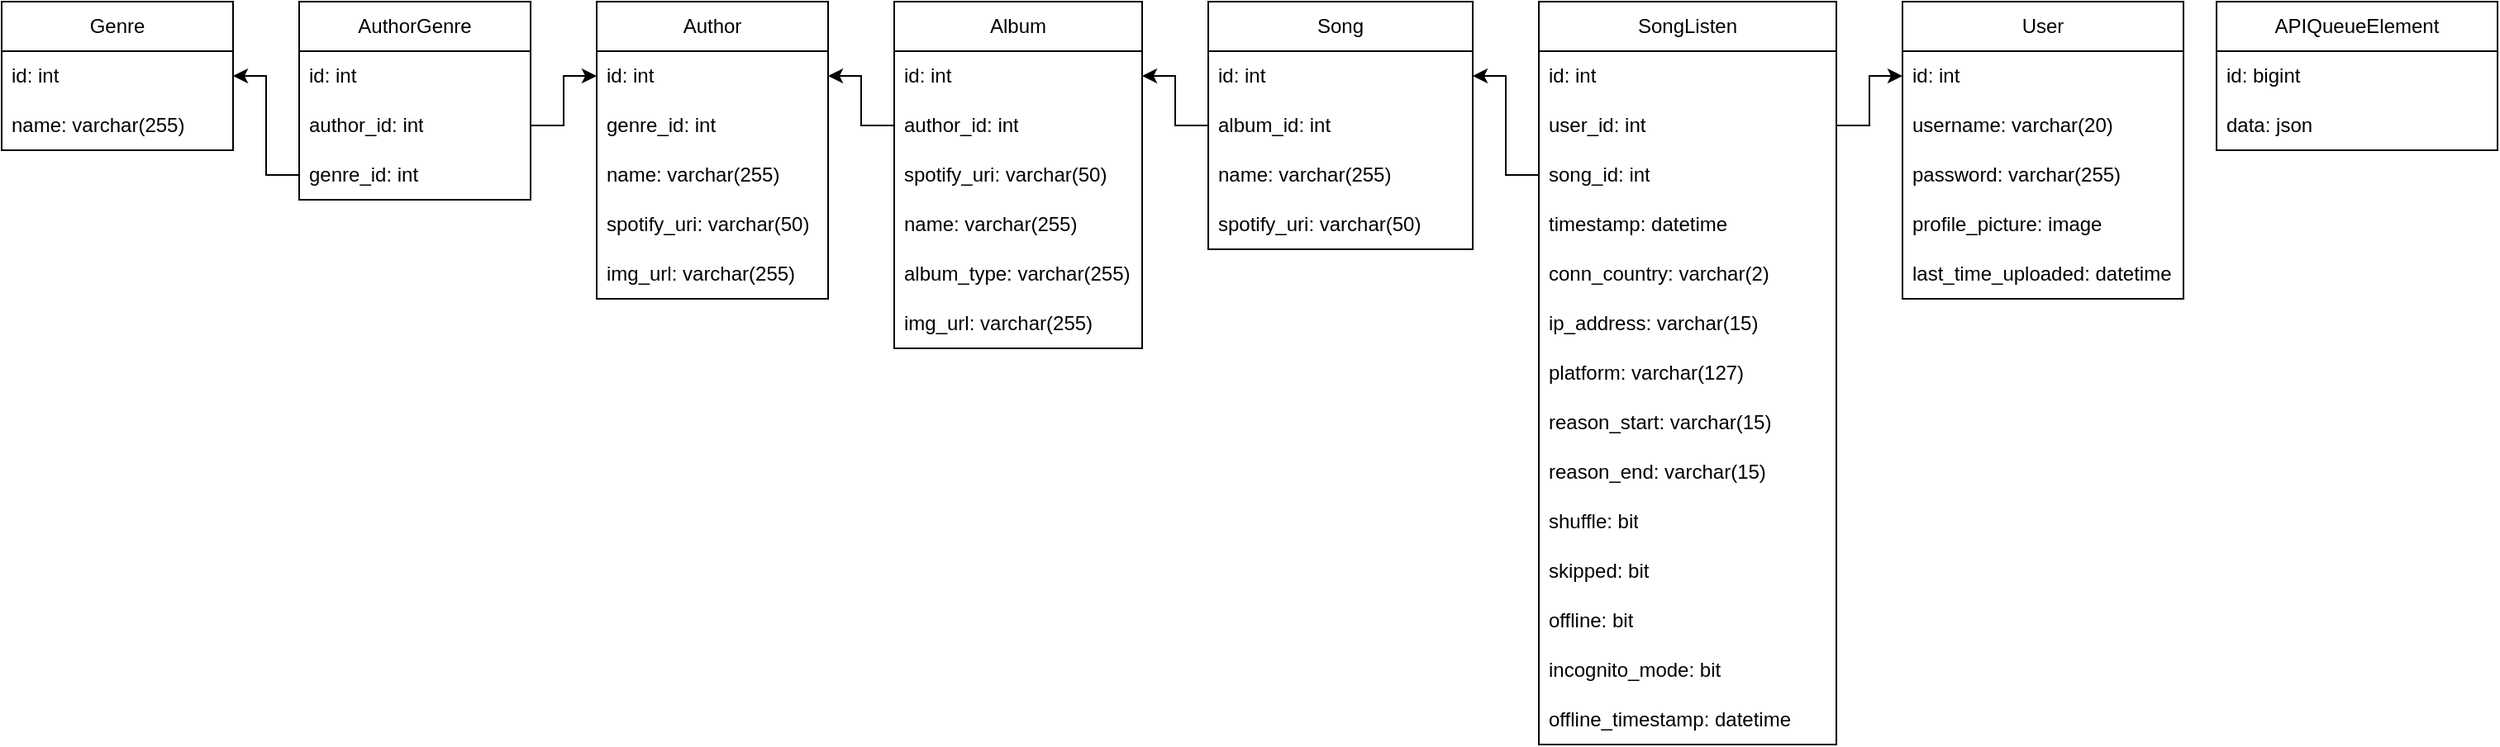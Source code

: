<mxfile>
    <diagram name="Page-1" id="bD5bsMfpep0lcz-_1zIg">
        <mxGraphModel dx="1576" dy="477" grid="1" gridSize="10" guides="1" tooltips="1" connect="1" arrows="1" fold="1" page="1" pageScale="1" pageWidth="827" pageHeight="1169" background="none" math="0" shadow="0">
            <root>
                <mxCell id="0"/>
                <mxCell id="1" parent="0"/>
                <mxCell id="kyAckuFslsEdnmbil3u1-1" value="User" style="swimlane;fontStyle=0;childLayout=stackLayout;horizontal=1;startSize=30;horizontalStack=0;resizeParent=1;resizeParentMax=0;resizeLast=0;collapsible=1;marginBottom=0;whiteSpace=wrap;html=1;" parent="1" vertex="1">
                    <mxGeometry x="340" y="320" width="170" height="180" as="geometry"/>
                </mxCell>
                <mxCell id="kyAckuFslsEdnmbil3u1-2" value="id: int" style="text;strokeColor=none;fillColor=none;align=left;verticalAlign=middle;spacingLeft=4;spacingRight=4;overflow=hidden;points=[[0,0.5],[1,0.5]];portConstraint=eastwest;rotatable=0;whiteSpace=wrap;html=1;" parent="kyAckuFslsEdnmbil3u1-1" vertex="1">
                    <mxGeometry y="30" width="170" height="30" as="geometry"/>
                </mxCell>
                <mxCell id="kyAckuFslsEdnmbil3u1-9" value="username: varchar(20)" style="text;strokeColor=none;fillColor=none;align=left;verticalAlign=middle;spacingLeft=4;spacingRight=4;overflow=hidden;points=[[0,0.5],[1,0.5]];portConstraint=eastwest;rotatable=0;whiteSpace=wrap;html=1;" parent="kyAckuFslsEdnmbil3u1-1" vertex="1">
                    <mxGeometry y="60" width="170" height="30" as="geometry"/>
                </mxCell>
                <mxCell id="kyAckuFslsEdnmbil3u1-3" value="password: varchar(255)" style="text;strokeColor=none;fillColor=none;align=left;verticalAlign=middle;spacingLeft=4;spacingRight=4;overflow=hidden;points=[[0,0.5],[1,0.5]];portConstraint=eastwest;rotatable=0;whiteSpace=wrap;html=1;" parent="kyAckuFslsEdnmbil3u1-1" vertex="1">
                    <mxGeometry y="90" width="170" height="30" as="geometry"/>
                </mxCell>
                <mxCell id="2" value="profile_picture: image" style="text;strokeColor=none;fillColor=none;align=left;verticalAlign=middle;spacingLeft=4;spacingRight=4;overflow=hidden;points=[[0,0.5],[1,0.5]];portConstraint=eastwest;rotatable=0;whiteSpace=wrap;html=1;" vertex="1" parent="kyAckuFslsEdnmbil3u1-1">
                    <mxGeometry y="120" width="170" height="30" as="geometry"/>
                </mxCell>
                <mxCell id="3" value="last_time_uploaded: datetime" style="text;strokeColor=none;fillColor=none;align=left;verticalAlign=middle;spacingLeft=4;spacingRight=4;overflow=hidden;points=[[0,0.5],[1,0.5]];portConstraint=eastwest;rotatable=0;whiteSpace=wrap;html=1;" vertex="1" parent="kyAckuFslsEdnmbil3u1-1">
                    <mxGeometry y="150" width="170" height="30" as="geometry"/>
                </mxCell>
                <mxCell id="kyAckuFslsEdnmbil3u1-10" value="SongListen" style="swimlane;fontStyle=0;childLayout=stackLayout;horizontal=1;startSize=30;horizontalStack=0;resizeParent=1;resizeParentMax=0;resizeLast=0;collapsible=1;marginBottom=0;whiteSpace=wrap;html=1;" parent="1" vertex="1">
                    <mxGeometry x="120" y="320" width="180" height="450" as="geometry"/>
                </mxCell>
                <mxCell id="kyAckuFslsEdnmbil3u1-11" value="id: int" style="text;strokeColor=none;fillColor=none;align=left;verticalAlign=middle;spacingLeft=4;spacingRight=4;overflow=hidden;points=[[0,0.5],[1,0.5]];portConstraint=eastwest;rotatable=0;whiteSpace=wrap;html=1;" parent="kyAckuFslsEdnmbil3u1-10" vertex="1">
                    <mxGeometry y="30" width="180" height="30" as="geometry"/>
                </mxCell>
                <mxCell id="kyAckuFslsEdnmbil3u1-12" value="user_id: int" style="text;strokeColor=none;fillColor=none;align=left;verticalAlign=middle;spacingLeft=4;spacingRight=4;overflow=hidden;points=[[0,0.5],[1,0.5]];portConstraint=eastwest;rotatable=0;whiteSpace=wrap;html=1;" parent="kyAckuFslsEdnmbil3u1-10" vertex="1">
                    <mxGeometry y="60" width="180" height="30" as="geometry"/>
                </mxCell>
                <mxCell id="kyAckuFslsEdnmbil3u1-14" value="song_id: int" style="text;strokeColor=none;fillColor=none;align=left;verticalAlign=middle;spacingLeft=4;spacingRight=4;overflow=hidden;points=[[0,0.5],[1,0.5]];portConstraint=eastwest;rotatable=0;whiteSpace=wrap;html=1;" parent="kyAckuFslsEdnmbil3u1-10" vertex="1">
                    <mxGeometry y="90" width="180" height="30" as="geometry"/>
                </mxCell>
                <mxCell id="kyAckuFslsEdnmbil3u1-21" value="timestamp: datetime" style="text;strokeColor=none;fillColor=none;align=left;verticalAlign=middle;spacingLeft=4;spacingRight=4;overflow=hidden;points=[[0,0.5],[1,0.5]];portConstraint=eastwest;rotatable=0;whiteSpace=wrap;html=1;" parent="kyAckuFslsEdnmbil3u1-10" vertex="1">
                    <mxGeometry y="120" width="180" height="30" as="geometry"/>
                </mxCell>
                <mxCell id="kyAckuFslsEdnmbil3u1-24" value="conn_country: varchar(2)" style="text;strokeColor=none;fillColor=none;align=left;verticalAlign=middle;spacingLeft=4;spacingRight=4;overflow=hidden;points=[[0,0.5],[1,0.5]];portConstraint=eastwest;rotatable=0;whiteSpace=wrap;html=1;" parent="kyAckuFslsEdnmbil3u1-10" vertex="1">
                    <mxGeometry y="150" width="180" height="30" as="geometry"/>
                </mxCell>
                <mxCell id="kyAckuFslsEdnmbil3u1-25" value="ip_address: varchar(15)" style="text;strokeColor=none;fillColor=none;align=left;verticalAlign=middle;spacingLeft=4;spacingRight=4;overflow=hidden;points=[[0,0.5],[1,0.5]];portConstraint=eastwest;rotatable=0;whiteSpace=wrap;html=1;" parent="kyAckuFslsEdnmbil3u1-10" vertex="1">
                    <mxGeometry y="180" width="180" height="30" as="geometry"/>
                </mxCell>
                <mxCell id="kyAckuFslsEdnmbil3u1-22" value="platform: varchar(127)" style="text;strokeColor=none;fillColor=none;align=left;verticalAlign=middle;spacingLeft=4;spacingRight=4;overflow=hidden;points=[[0,0.5],[1,0.5]];portConstraint=eastwest;rotatable=0;whiteSpace=wrap;html=1;" parent="kyAckuFslsEdnmbil3u1-10" vertex="1">
                    <mxGeometry y="210" width="180" height="30" as="geometry"/>
                </mxCell>
                <mxCell id="kyAckuFslsEdnmbil3u1-28" value="reason_start: varchar(15)" style="text;strokeColor=none;fillColor=none;align=left;verticalAlign=middle;spacingLeft=4;spacingRight=4;overflow=hidden;points=[[0,0.5],[1,0.5]];portConstraint=eastwest;rotatable=0;whiteSpace=wrap;html=1;" parent="kyAckuFslsEdnmbil3u1-10" vertex="1">
                    <mxGeometry y="240" width="180" height="30" as="geometry"/>
                </mxCell>
                <mxCell id="kyAckuFslsEdnmbil3u1-29" value="reason_end: varchar(15)" style="text;strokeColor=none;fillColor=none;align=left;verticalAlign=middle;spacingLeft=4;spacingRight=4;overflow=hidden;points=[[0,0.5],[1,0.5]];portConstraint=eastwest;rotatable=0;whiteSpace=wrap;html=1;" parent="kyAckuFslsEdnmbil3u1-10" vertex="1">
                    <mxGeometry y="270" width="180" height="30" as="geometry"/>
                </mxCell>
                <mxCell id="kyAckuFslsEdnmbil3u1-30" value="shuffle: bit" style="text;strokeColor=none;fillColor=none;align=left;verticalAlign=middle;spacingLeft=4;spacingRight=4;overflow=hidden;points=[[0,0.5],[1,0.5]];portConstraint=eastwest;rotatable=0;whiteSpace=wrap;html=1;" parent="kyAckuFslsEdnmbil3u1-10" vertex="1">
                    <mxGeometry y="300" width="180" height="30" as="geometry"/>
                </mxCell>
                <mxCell id="kyAckuFslsEdnmbil3u1-31" value="skipped: bit" style="text;strokeColor=none;fillColor=none;align=left;verticalAlign=middle;spacingLeft=4;spacingRight=4;overflow=hidden;points=[[0,0.5],[1,0.5]];portConstraint=eastwest;rotatable=0;whiteSpace=wrap;html=1;" parent="kyAckuFslsEdnmbil3u1-10" vertex="1">
                    <mxGeometry y="330" width="180" height="30" as="geometry"/>
                </mxCell>
                <mxCell id="kyAckuFslsEdnmbil3u1-32" value="offline: bit" style="text;strokeColor=none;fillColor=none;align=left;verticalAlign=middle;spacingLeft=4;spacingRight=4;overflow=hidden;points=[[0,0.5],[1,0.5]];portConstraint=eastwest;rotatable=0;whiteSpace=wrap;html=1;" parent="kyAckuFslsEdnmbil3u1-10" vertex="1">
                    <mxGeometry y="360" width="180" height="30" as="geometry"/>
                </mxCell>
                <mxCell id="kyAckuFslsEdnmbil3u1-33" value="incognito_mode: bit" style="text;strokeColor=none;fillColor=none;align=left;verticalAlign=middle;spacingLeft=4;spacingRight=4;overflow=hidden;points=[[0,0.5],[1,0.5]];portConstraint=eastwest;rotatable=0;whiteSpace=wrap;html=1;" parent="kyAckuFslsEdnmbil3u1-10" vertex="1">
                    <mxGeometry y="390" width="180" height="30" as="geometry"/>
                </mxCell>
                <mxCell id="kyAckuFslsEdnmbil3u1-34" value="offline_timestamp: datetime" style="text;strokeColor=none;fillColor=none;align=left;verticalAlign=middle;spacingLeft=4;spacingRight=4;overflow=hidden;points=[[0,0.5],[1,0.5]];portConstraint=eastwest;rotatable=0;whiteSpace=wrap;html=1;" parent="kyAckuFslsEdnmbil3u1-10" vertex="1">
                    <mxGeometry y="420" width="180" height="30" as="geometry"/>
                </mxCell>
                <mxCell id="kyAckuFslsEdnmbil3u1-15" style="edgeStyle=orthogonalEdgeStyle;rounded=0;orthogonalLoop=1;jettySize=auto;html=1;entryX=0;entryY=0.5;entryDx=0;entryDy=0;" parent="1" source="kyAckuFslsEdnmbil3u1-12" target="kyAckuFslsEdnmbil3u1-2" edge="1">
                    <mxGeometry relative="1" as="geometry"/>
                </mxCell>
                <mxCell id="kyAckuFslsEdnmbil3u1-16" value="Song" style="swimlane;fontStyle=0;childLayout=stackLayout;horizontal=1;startSize=30;horizontalStack=0;resizeParent=1;resizeParentMax=0;resizeLast=0;collapsible=1;marginBottom=0;whiteSpace=wrap;html=1;" parent="1" vertex="1">
                    <mxGeometry x="-80" y="320" width="160" height="150" as="geometry"/>
                </mxCell>
                <mxCell id="kyAckuFslsEdnmbil3u1-17" value="id: int" style="text;strokeColor=none;fillColor=none;align=left;verticalAlign=middle;spacingLeft=4;spacingRight=4;overflow=hidden;points=[[0,0.5],[1,0.5]];portConstraint=eastwest;rotatable=0;whiteSpace=wrap;html=1;" parent="kyAckuFslsEdnmbil3u1-16" vertex="1">
                    <mxGeometry y="30" width="160" height="30" as="geometry"/>
                </mxCell>
                <mxCell id="kyAckuFslsEdnmbil3u1-35" value="album_id: int" style="text;strokeColor=none;fillColor=none;align=left;verticalAlign=middle;spacingLeft=4;spacingRight=4;overflow=hidden;points=[[0,0.5],[1,0.5]];portConstraint=eastwest;rotatable=0;whiteSpace=wrap;html=1;" parent="kyAckuFslsEdnmbil3u1-16" vertex="1">
                    <mxGeometry y="60" width="160" height="30" as="geometry"/>
                </mxCell>
                <mxCell id="kyAckuFslsEdnmbil3u1-26" value="name: varchar(255)" style="text;strokeColor=none;fillColor=none;align=left;verticalAlign=middle;spacingLeft=4;spacingRight=4;overflow=hidden;points=[[0,0.5],[1,0.5]];portConstraint=eastwest;rotatable=0;whiteSpace=wrap;html=1;" parent="kyAckuFslsEdnmbil3u1-16" vertex="1">
                    <mxGeometry y="90" width="160" height="30" as="geometry"/>
                </mxCell>
                <mxCell id="kyAckuFslsEdnmbil3u1-27" value="spotify_uri: varchar(50)" style="text;strokeColor=none;fillColor=none;align=left;verticalAlign=middle;spacingLeft=4;spacingRight=4;overflow=hidden;points=[[0,0.5],[1,0.5]];portConstraint=eastwest;rotatable=0;whiteSpace=wrap;html=1;" parent="kyAckuFslsEdnmbil3u1-16" vertex="1">
                    <mxGeometry y="120" width="160" height="30" as="geometry"/>
                </mxCell>
                <mxCell id="kyAckuFslsEdnmbil3u1-20" style="edgeStyle=orthogonalEdgeStyle;rounded=0;orthogonalLoop=1;jettySize=auto;html=1;entryX=1;entryY=0.5;entryDx=0;entryDy=0;" parent="1" source="kyAckuFslsEdnmbil3u1-14" target="kyAckuFslsEdnmbil3u1-17" edge="1">
                    <mxGeometry relative="1" as="geometry"/>
                </mxCell>
                <mxCell id="kyAckuFslsEdnmbil3u1-37" value="Album" style="swimlane;fontStyle=0;childLayout=stackLayout;horizontal=1;startSize=30;horizontalStack=0;resizeParent=1;resizeParentMax=0;resizeLast=0;collapsible=1;marginBottom=0;whiteSpace=wrap;html=1;" parent="1" vertex="1">
                    <mxGeometry x="-270" y="320" width="150" height="210" as="geometry"/>
                </mxCell>
                <mxCell id="kyAckuFslsEdnmbil3u1-38" value="id: int" style="text;strokeColor=none;fillColor=none;align=left;verticalAlign=middle;spacingLeft=4;spacingRight=4;overflow=hidden;points=[[0,0.5],[1,0.5]];portConstraint=eastwest;rotatable=0;whiteSpace=wrap;html=1;" parent="kyAckuFslsEdnmbil3u1-37" vertex="1">
                    <mxGeometry y="30" width="150" height="30" as="geometry"/>
                </mxCell>
                <mxCell id="kyAckuFslsEdnmbil3u1-36" value="author_id: int" style="text;strokeColor=none;fillColor=none;align=left;verticalAlign=middle;spacingLeft=4;spacingRight=4;overflow=hidden;points=[[0,0.5],[1,0.5]];portConstraint=eastwest;rotatable=0;whiteSpace=wrap;html=1;" parent="kyAckuFslsEdnmbil3u1-37" vertex="1">
                    <mxGeometry y="60" width="150" height="30" as="geometry"/>
                </mxCell>
                <mxCell id="kyAckuFslsEdnmbil3u1-61" value="spotify_uri: varchar(50)" style="text;strokeColor=none;fillColor=none;align=left;verticalAlign=middle;spacingLeft=4;spacingRight=4;overflow=hidden;points=[[0,0.5],[1,0.5]];portConstraint=eastwest;rotatable=0;whiteSpace=wrap;html=1;" parent="kyAckuFslsEdnmbil3u1-37" vertex="1">
                    <mxGeometry y="90" width="150" height="30" as="geometry"/>
                </mxCell>
                <mxCell id="kyAckuFslsEdnmbil3u1-42" value="name: varchar(255)" style="text;strokeColor=none;fillColor=none;align=left;verticalAlign=middle;spacingLeft=4;spacingRight=4;overflow=hidden;points=[[0,0.5],[1,0.5]];portConstraint=eastwest;rotatable=0;whiteSpace=wrap;html=1;" parent="kyAckuFslsEdnmbil3u1-37" vertex="1">
                    <mxGeometry y="120" width="150" height="30" as="geometry"/>
                </mxCell>
                <mxCell id="kyAckuFslsEdnmbil3u1-60" value="album_type: varchar(255)" style="text;strokeColor=none;fillColor=none;align=left;verticalAlign=middle;spacingLeft=4;spacingRight=4;overflow=hidden;points=[[0,0.5],[1,0.5]];portConstraint=eastwest;rotatable=0;whiteSpace=wrap;html=1;" parent="kyAckuFslsEdnmbil3u1-37" vertex="1">
                    <mxGeometry y="150" width="150" height="30" as="geometry"/>
                </mxCell>
                <mxCell id="kyAckuFslsEdnmbil3u1-63" value="img_url: varchar(255)" style="text;strokeColor=none;fillColor=none;align=left;verticalAlign=middle;spacingLeft=4;spacingRight=4;overflow=hidden;points=[[0,0.5],[1,0.5]];portConstraint=eastwest;rotatable=0;whiteSpace=wrap;html=1;" parent="kyAckuFslsEdnmbil3u1-37" vertex="1">
                    <mxGeometry y="180" width="150" height="30" as="geometry"/>
                </mxCell>
                <mxCell id="kyAckuFslsEdnmbil3u1-41" style="edgeStyle=orthogonalEdgeStyle;rounded=0;orthogonalLoop=1;jettySize=auto;html=1;entryX=1;entryY=0.5;entryDx=0;entryDy=0;" parent="1" source="kyAckuFslsEdnmbil3u1-35" target="kyAckuFslsEdnmbil3u1-38" edge="1">
                    <mxGeometry relative="1" as="geometry"/>
                </mxCell>
                <mxCell id="kyAckuFslsEdnmbil3u1-43" value="Author" style="swimlane;fontStyle=0;childLayout=stackLayout;horizontal=1;startSize=30;horizontalStack=0;resizeParent=1;resizeParentMax=0;resizeLast=0;collapsible=1;marginBottom=0;whiteSpace=wrap;html=1;" parent="1" vertex="1">
                    <mxGeometry x="-450" y="320" width="140" height="180" as="geometry"/>
                </mxCell>
                <mxCell id="kyAckuFslsEdnmbil3u1-44" value="id: int" style="text;strokeColor=none;fillColor=none;align=left;verticalAlign=middle;spacingLeft=4;spacingRight=4;overflow=hidden;points=[[0,0.5],[1,0.5]];portConstraint=eastwest;rotatable=0;whiteSpace=wrap;html=1;" parent="kyAckuFslsEdnmbil3u1-43" vertex="1">
                    <mxGeometry y="30" width="140" height="30" as="geometry"/>
                </mxCell>
                <mxCell id="kyAckuFslsEdnmbil3u1-51" value="genre_id: int" style="text;strokeColor=none;fillColor=none;align=left;verticalAlign=middle;spacingLeft=4;spacingRight=4;overflow=hidden;points=[[0,0.5],[1,0.5]];portConstraint=eastwest;rotatable=0;whiteSpace=wrap;html=1;" parent="kyAckuFslsEdnmbil3u1-43" vertex="1">
                    <mxGeometry y="60" width="140" height="30" as="geometry"/>
                </mxCell>
                <mxCell id="kyAckuFslsEdnmbil3u1-46" value="name: varchar(255)" style="text;strokeColor=none;fillColor=none;align=left;verticalAlign=middle;spacingLeft=4;spacingRight=4;overflow=hidden;points=[[0,0.5],[1,0.5]];portConstraint=eastwest;rotatable=0;whiteSpace=wrap;html=1;" parent="kyAckuFslsEdnmbil3u1-43" vertex="1">
                    <mxGeometry y="90" width="140" height="30" as="geometry"/>
                </mxCell>
                <mxCell id="kyAckuFslsEdnmbil3u1-62" value="spotify_uri: varchar(50)" style="text;strokeColor=none;fillColor=none;align=left;verticalAlign=middle;spacingLeft=4;spacingRight=4;overflow=hidden;points=[[0,0.5],[1,0.5]];portConstraint=eastwest;rotatable=0;whiteSpace=wrap;html=1;" parent="kyAckuFslsEdnmbil3u1-43" vertex="1">
                    <mxGeometry y="120" width="140" height="30" as="geometry"/>
                </mxCell>
                <mxCell id="kyAckuFslsEdnmbil3u1-65" value="img_url: varchar(255)" style="text;strokeColor=none;fillColor=none;align=left;verticalAlign=middle;spacingLeft=4;spacingRight=4;overflow=hidden;points=[[0,0.5],[1,0.5]];portConstraint=eastwest;rotatable=0;whiteSpace=wrap;html=1;" parent="kyAckuFslsEdnmbil3u1-43" vertex="1">
                    <mxGeometry y="150" width="140" height="30" as="geometry"/>
                </mxCell>
                <mxCell id="kyAckuFslsEdnmbil3u1-47" style="edgeStyle=orthogonalEdgeStyle;rounded=0;orthogonalLoop=1;jettySize=auto;html=1;entryX=1;entryY=0.5;entryDx=0;entryDy=0;" parent="1" source="kyAckuFslsEdnmbil3u1-36" target="kyAckuFslsEdnmbil3u1-44" edge="1">
                    <mxGeometry relative="1" as="geometry"/>
                </mxCell>
                <mxCell id="kyAckuFslsEdnmbil3u1-48" value="Genre" style="swimlane;fontStyle=0;childLayout=stackLayout;horizontal=1;startSize=30;horizontalStack=0;resizeParent=1;resizeParentMax=0;resizeLast=0;collapsible=1;marginBottom=0;whiteSpace=wrap;html=1;" parent="1" vertex="1">
                    <mxGeometry x="-810" y="320" width="140" height="90" as="geometry"/>
                </mxCell>
                <mxCell id="kyAckuFslsEdnmbil3u1-49" value="id: int" style="text;strokeColor=none;fillColor=none;align=left;verticalAlign=middle;spacingLeft=4;spacingRight=4;overflow=hidden;points=[[0,0.5],[1,0.5]];portConstraint=eastwest;rotatable=0;whiteSpace=wrap;html=1;" parent="kyAckuFslsEdnmbil3u1-48" vertex="1">
                    <mxGeometry y="30" width="140" height="30" as="geometry"/>
                </mxCell>
                <mxCell id="kyAckuFslsEdnmbil3u1-50" value="name: varchar(255)" style="text;strokeColor=none;fillColor=none;align=left;verticalAlign=middle;spacingLeft=4;spacingRight=4;overflow=hidden;points=[[0,0.5],[1,0.5]];portConstraint=eastwest;rotatable=0;whiteSpace=wrap;html=1;" parent="kyAckuFslsEdnmbil3u1-48" vertex="1">
                    <mxGeometry y="60" width="140" height="30" as="geometry"/>
                </mxCell>
                <mxCell id="kyAckuFslsEdnmbil3u1-53" value="AuthorGenre" style="swimlane;fontStyle=0;childLayout=stackLayout;horizontal=1;startSize=30;horizontalStack=0;resizeParent=1;resizeParentMax=0;resizeLast=0;collapsible=1;marginBottom=0;whiteSpace=wrap;html=1;" parent="1" vertex="1">
                    <mxGeometry x="-630" y="320" width="140" height="120" as="geometry"/>
                </mxCell>
                <mxCell id="kyAckuFslsEdnmbil3u1-54" value="id: int" style="text;strokeColor=none;fillColor=none;align=left;verticalAlign=middle;spacingLeft=4;spacingRight=4;overflow=hidden;points=[[0,0.5],[1,0.5]];portConstraint=eastwest;rotatable=0;whiteSpace=wrap;html=1;" parent="kyAckuFslsEdnmbil3u1-53" vertex="1">
                    <mxGeometry y="30" width="140" height="30" as="geometry"/>
                </mxCell>
                <mxCell id="kyAckuFslsEdnmbil3u1-55" value="author_id: int" style="text;strokeColor=none;fillColor=none;align=left;verticalAlign=middle;spacingLeft=4;spacingRight=4;overflow=hidden;points=[[0,0.5],[1,0.5]];portConstraint=eastwest;rotatable=0;whiteSpace=wrap;html=1;" parent="kyAckuFslsEdnmbil3u1-53" vertex="1">
                    <mxGeometry y="60" width="140" height="30" as="geometry"/>
                </mxCell>
                <mxCell id="kyAckuFslsEdnmbil3u1-57" value="genre_id: int" style="text;strokeColor=none;fillColor=none;align=left;verticalAlign=middle;spacingLeft=4;spacingRight=4;overflow=hidden;points=[[0,0.5],[1,0.5]];portConstraint=eastwest;rotatable=0;whiteSpace=wrap;html=1;" parent="kyAckuFslsEdnmbil3u1-53" vertex="1">
                    <mxGeometry y="90" width="140" height="30" as="geometry"/>
                </mxCell>
                <mxCell id="kyAckuFslsEdnmbil3u1-58" style="edgeStyle=orthogonalEdgeStyle;rounded=0;orthogonalLoop=1;jettySize=auto;html=1;entryX=1;entryY=0.5;entryDx=0;entryDy=0;" parent="1" source="kyAckuFslsEdnmbil3u1-57" target="kyAckuFslsEdnmbil3u1-49" edge="1">
                    <mxGeometry relative="1" as="geometry"/>
                </mxCell>
                <mxCell id="kyAckuFslsEdnmbil3u1-59" style="edgeStyle=orthogonalEdgeStyle;rounded=0;orthogonalLoop=1;jettySize=auto;html=1;entryX=0;entryY=0.5;entryDx=0;entryDy=0;" parent="1" source="kyAckuFslsEdnmbil3u1-55" target="kyAckuFslsEdnmbil3u1-44" edge="1">
                    <mxGeometry relative="1" as="geometry"/>
                </mxCell>
                <mxCell id="4" value="APIQueueElement" style="swimlane;fontStyle=0;childLayout=stackLayout;horizontal=1;startSize=30;horizontalStack=0;resizeParent=1;resizeParentMax=0;resizeLast=0;collapsible=1;marginBottom=0;whiteSpace=wrap;html=1;" vertex="1" parent="1">
                    <mxGeometry x="530" y="320" width="170" height="90" as="geometry"/>
                </mxCell>
                <mxCell id="5" value="id: bigint" style="text;strokeColor=none;fillColor=none;align=left;verticalAlign=middle;spacingLeft=4;spacingRight=4;overflow=hidden;points=[[0,0.5],[1,0.5]];portConstraint=eastwest;rotatable=0;whiteSpace=wrap;html=1;" vertex="1" parent="4">
                    <mxGeometry y="30" width="170" height="30" as="geometry"/>
                </mxCell>
                <mxCell id="10" value="data: json" style="text;strokeColor=none;fillColor=none;align=left;verticalAlign=middle;spacingLeft=4;spacingRight=4;overflow=hidden;points=[[0,0.5],[1,0.5]];portConstraint=eastwest;rotatable=0;whiteSpace=wrap;html=1;" vertex="1" parent="4">
                    <mxGeometry y="60" width="170" height="30" as="geometry"/>
                </mxCell>
            </root>
        </mxGraphModel>
    </diagram>
</mxfile>